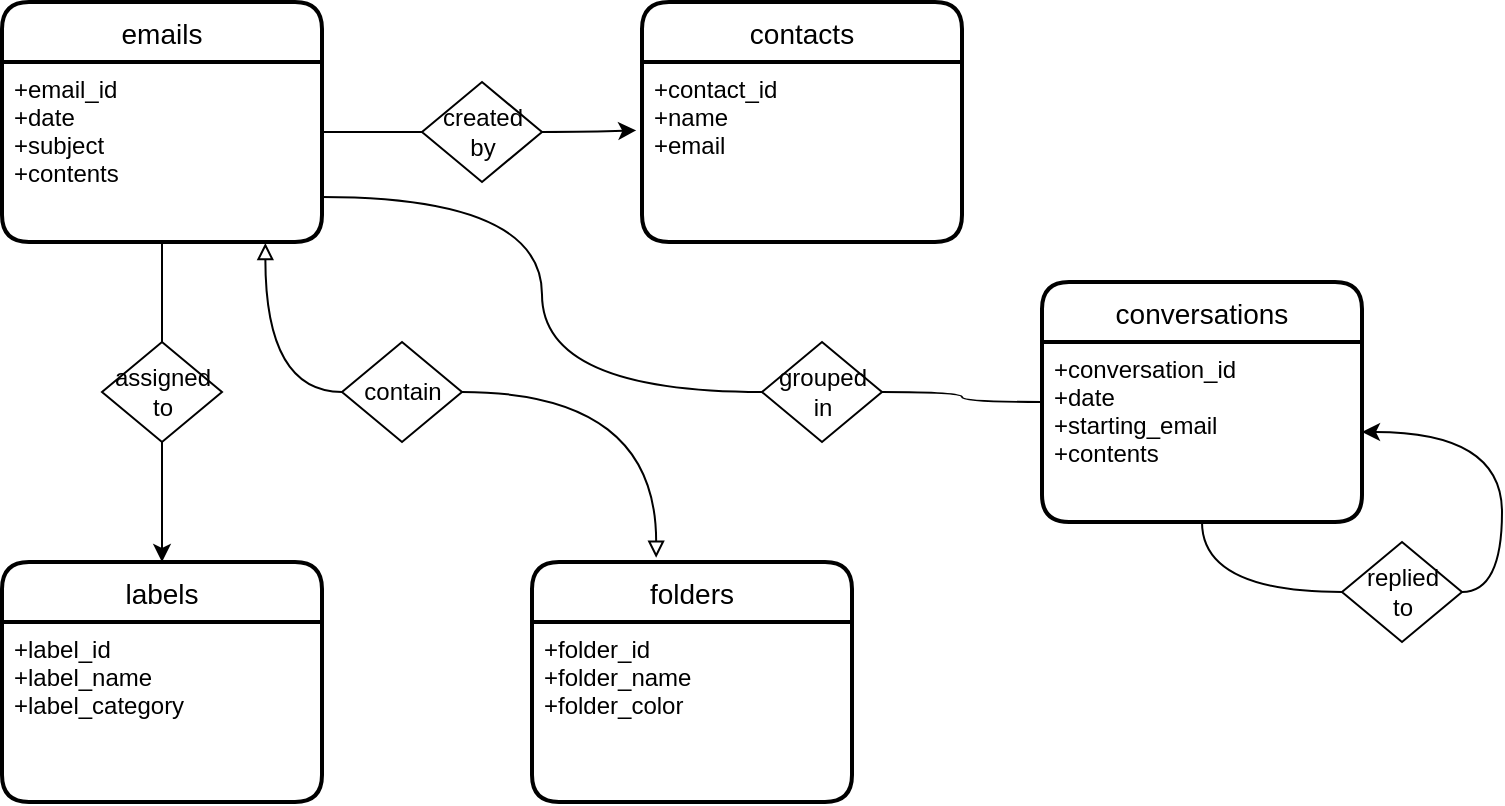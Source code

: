 <mxfile version="16.6.2" type="github">
  <diagram id="S5U35zioawIEqd8V08nD" name="Page-1">
    <mxGraphModel dx="1075" dy="954" grid="1" gridSize="10" guides="1" tooltips="1" connect="1" arrows="1" fold="1" page="1" pageScale="1" pageWidth="850" pageHeight="1100" math="0" shadow="0">
      <root>
        <mxCell id="0" />
        <mxCell id="1" parent="0" />
        <mxCell id="wlDCUmGC1mf5rQUe6NT3-1" value="emails" style="swimlane;childLayout=stackLayout;horizontal=1;startSize=30;horizontalStack=0;rounded=1;fontSize=14;fontStyle=0;strokeWidth=2;resizeParent=0;resizeLast=1;shadow=0;dashed=0;align=center;" vertex="1" parent="1">
          <mxGeometry x="80" y="80" width="160" height="120" as="geometry" />
        </mxCell>
        <mxCell id="wlDCUmGC1mf5rQUe6NT3-2" value="+email_id&#xa;+date&#xa;+subject&#xa;+contents&#xa;" style="align=left;strokeColor=none;fillColor=none;spacingLeft=4;fontSize=12;verticalAlign=top;resizable=0;rotatable=0;part=1;" vertex="1" parent="wlDCUmGC1mf5rQUe6NT3-1">
          <mxGeometry y="30" width="160" height="90" as="geometry" />
        </mxCell>
        <mxCell id="wlDCUmGC1mf5rQUe6NT3-3" value="contacts" style="swimlane;childLayout=stackLayout;horizontal=1;startSize=30;horizontalStack=0;rounded=1;fontSize=14;fontStyle=0;strokeWidth=2;resizeParent=0;resizeLast=1;shadow=0;dashed=0;align=center;" vertex="1" parent="1">
          <mxGeometry x="400" y="80" width="160" height="120" as="geometry" />
        </mxCell>
        <mxCell id="wlDCUmGC1mf5rQUe6NT3-4" value="+contact_id&#xa;+name&#xa;+email&#xa;" style="align=left;strokeColor=none;fillColor=none;spacingLeft=4;fontSize=12;verticalAlign=top;resizable=0;rotatable=0;part=1;" vertex="1" parent="wlDCUmGC1mf5rQUe6NT3-3">
          <mxGeometry y="30" width="160" height="90" as="geometry" />
        </mxCell>
        <mxCell id="wlDCUmGC1mf5rQUe6NT3-5" value="folders" style="swimlane;childLayout=stackLayout;horizontal=1;startSize=30;horizontalStack=0;rounded=1;fontSize=14;fontStyle=0;strokeWidth=2;resizeParent=0;resizeLast=1;shadow=0;dashed=0;align=center;" vertex="1" parent="1">
          <mxGeometry x="345" y="360" width="160" height="120" as="geometry" />
        </mxCell>
        <mxCell id="wlDCUmGC1mf5rQUe6NT3-6" value="+folder_id&#xa;+folder_name&#xa;+folder_color " style="align=left;strokeColor=none;fillColor=none;spacingLeft=4;fontSize=12;verticalAlign=top;resizable=0;rotatable=0;part=1;" vertex="1" parent="wlDCUmGC1mf5rQUe6NT3-5">
          <mxGeometry y="30" width="160" height="90" as="geometry" />
        </mxCell>
        <mxCell id="wlDCUmGC1mf5rQUe6NT3-7" value="labels " style="swimlane;childLayout=stackLayout;horizontal=1;startSize=30;horizontalStack=0;rounded=1;fontSize=14;fontStyle=0;strokeWidth=2;resizeParent=0;resizeLast=1;shadow=0;dashed=0;align=center;" vertex="1" parent="1">
          <mxGeometry x="80" y="360" width="160" height="120" as="geometry" />
        </mxCell>
        <mxCell id="wlDCUmGC1mf5rQUe6NT3-8" value="+label_id&#xa;+label_name&#xa;+label_category " style="align=left;strokeColor=none;fillColor=none;spacingLeft=4;fontSize=12;verticalAlign=top;resizable=0;rotatable=0;part=1;" vertex="1" parent="wlDCUmGC1mf5rQUe6NT3-7">
          <mxGeometry y="30" width="160" height="90" as="geometry" />
        </mxCell>
        <mxCell id="wlDCUmGC1mf5rQUe6NT3-10" value="" style="edgeStyle=orthogonalEdgeStyle;rounded=0;orthogonalLoop=1;jettySize=auto;html=1;curved=1;endArrow=none;endFill=0;" edge="1" parent="1" source="wlDCUmGC1mf5rQUe6NT3-9" target="wlDCUmGC1mf5rQUe6NT3-2">
          <mxGeometry relative="1" as="geometry" />
        </mxCell>
        <mxCell id="wlDCUmGC1mf5rQUe6NT3-11" value="" style="edgeStyle=orthogonalEdgeStyle;rounded=0;orthogonalLoop=1;jettySize=auto;html=1;entryX=0.5;entryY=0;entryDx=0;entryDy=0;curved=1;" edge="1" parent="1" source="wlDCUmGC1mf5rQUe6NT3-9" target="wlDCUmGC1mf5rQUe6NT3-7">
          <mxGeometry relative="1" as="geometry" />
        </mxCell>
        <mxCell id="wlDCUmGC1mf5rQUe6NT3-9" value="&lt;div&gt;assigned &lt;br&gt;&lt;/div&gt;&lt;div&gt;to&lt;/div&gt;" style="shape=rhombus;html=1;dashed=0;whitespace=wrap;perimeter=rhombusPerimeter;" vertex="1" parent="1">
          <mxGeometry x="130" y="250" width="60" height="50" as="geometry" />
        </mxCell>
        <mxCell id="wlDCUmGC1mf5rQUe6NT3-20" value="" style="edgeStyle=orthogonalEdgeStyle;rounded=0;orthogonalLoop=1;jettySize=auto;html=1;entryX=0.823;entryY=1.006;entryDx=0;entryDy=0;entryPerimeter=0;curved=1;endArrow=block;endFill=0;" edge="1" parent="1" source="wlDCUmGC1mf5rQUe6NT3-12" target="wlDCUmGC1mf5rQUe6NT3-2">
          <mxGeometry relative="1" as="geometry" />
        </mxCell>
        <mxCell id="wlDCUmGC1mf5rQUe6NT3-21" style="edgeStyle=orthogonalEdgeStyle;rounded=0;orthogonalLoop=1;jettySize=auto;html=1;entryX=0.388;entryY=-0.018;entryDx=0;entryDy=0;entryPerimeter=0;curved=1;endArrow=block;endFill=0;" edge="1" parent="1" source="wlDCUmGC1mf5rQUe6NT3-12" target="wlDCUmGC1mf5rQUe6NT3-5">
          <mxGeometry relative="1" as="geometry" />
        </mxCell>
        <mxCell id="wlDCUmGC1mf5rQUe6NT3-12" value="contain" style="shape=rhombus;html=1;dashed=0;whitespace=wrap;perimeter=rhombusPerimeter;" vertex="1" parent="1">
          <mxGeometry x="250" y="250" width="60" height="50" as="geometry" />
        </mxCell>
        <mxCell id="wlDCUmGC1mf5rQUe6NT3-18" value="" style="edgeStyle=orthogonalEdgeStyle;rounded=0;orthogonalLoop=1;jettySize=auto;html=1;entryX=-0.018;entryY=0.38;entryDx=0;entryDy=0;entryPerimeter=0;curved=1;" edge="1" parent="1" source="wlDCUmGC1mf5rQUe6NT3-13" target="wlDCUmGC1mf5rQUe6NT3-4">
          <mxGeometry relative="1" as="geometry" />
        </mxCell>
        <mxCell id="wlDCUmGC1mf5rQUe6NT3-19" value="" style="edgeStyle=orthogonalEdgeStyle;rounded=0;orthogonalLoop=1;jettySize=auto;html=1;curved=1;endArrow=none;endFill=0;" edge="1" parent="1" source="wlDCUmGC1mf5rQUe6NT3-13">
          <mxGeometry relative="1" as="geometry">
            <mxPoint x="240" y="145" as="targetPoint" />
          </mxGeometry>
        </mxCell>
        <mxCell id="wlDCUmGC1mf5rQUe6NT3-13" value="&lt;div&gt;created &lt;br&gt;&lt;/div&gt;&lt;div&gt;by&lt;/div&gt;" style="shape=rhombus;html=1;dashed=0;whitespace=wrap;perimeter=rhombusPerimeter;" vertex="1" parent="1">
          <mxGeometry x="290" y="120" width="60" height="50" as="geometry" />
        </mxCell>
        <mxCell id="wlDCUmGC1mf5rQUe6NT3-16" value="conversations" style="swimlane;childLayout=stackLayout;horizontal=1;startSize=30;horizontalStack=0;rounded=1;fontSize=14;fontStyle=0;strokeWidth=2;resizeParent=0;resizeLast=1;shadow=0;dashed=0;align=center;" vertex="1" parent="1">
          <mxGeometry x="600" y="220" width="160" height="120" as="geometry" />
        </mxCell>
        <mxCell id="wlDCUmGC1mf5rQUe6NT3-17" value="+conversation_id&#xa;+date&#xa;+starting_email&#xa;+contents" style="align=left;strokeColor=none;fillColor=none;spacingLeft=4;fontSize=12;verticalAlign=top;resizable=0;rotatable=0;part=1;" vertex="1" parent="wlDCUmGC1mf5rQUe6NT3-16">
          <mxGeometry y="30" width="160" height="90" as="geometry" />
        </mxCell>
        <mxCell id="wlDCUmGC1mf5rQUe6NT3-23" style="edgeStyle=orthogonalEdgeStyle;rounded=0;orthogonalLoop=1;jettySize=auto;html=1;curved=1;endArrow=none;endFill=0;" edge="1" parent="1" source="wlDCUmGC1mf5rQUe6NT3-22" target="wlDCUmGC1mf5rQUe6NT3-16">
          <mxGeometry relative="1" as="geometry" />
        </mxCell>
        <mxCell id="wlDCUmGC1mf5rQUe6NT3-24" style="edgeStyle=orthogonalEdgeStyle;rounded=0;orthogonalLoop=1;jettySize=auto;html=1;entryX=1;entryY=0.75;entryDx=0;entryDy=0;curved=1;endArrow=none;endFill=0;" edge="1" parent="1" source="wlDCUmGC1mf5rQUe6NT3-22" target="wlDCUmGC1mf5rQUe6NT3-2">
          <mxGeometry relative="1" as="geometry" />
        </mxCell>
        <mxCell id="wlDCUmGC1mf5rQUe6NT3-22" value="&lt;div&gt;grouped &lt;br&gt;&lt;/div&gt;&lt;div&gt;in&lt;/div&gt;" style="shape=rhombus;html=1;dashed=0;whitespace=wrap;perimeter=rhombusPerimeter;" vertex="1" parent="1">
          <mxGeometry x="460" y="250" width="60" height="50" as="geometry" />
        </mxCell>
        <mxCell id="wlDCUmGC1mf5rQUe6NT3-26" value="" style="edgeStyle=orthogonalEdgeStyle;curved=1;rounded=0;orthogonalLoop=1;jettySize=auto;html=1;exitX=0;exitY=0.5;exitDx=0;exitDy=0;endArrow=none;endFill=0;" edge="1" parent="1" source="wlDCUmGC1mf5rQUe6NT3-25" target="wlDCUmGC1mf5rQUe6NT3-17">
          <mxGeometry relative="1" as="geometry" />
        </mxCell>
        <mxCell id="wlDCUmGC1mf5rQUe6NT3-27" style="edgeStyle=orthogonalEdgeStyle;curved=1;rounded=0;orthogonalLoop=1;jettySize=auto;html=1;entryX=1;entryY=0.5;entryDx=0;entryDy=0;exitX=1;exitY=0.5;exitDx=0;exitDy=0;" edge="1" parent="1" source="wlDCUmGC1mf5rQUe6NT3-25" target="wlDCUmGC1mf5rQUe6NT3-17">
          <mxGeometry relative="1" as="geometry" />
        </mxCell>
        <mxCell id="wlDCUmGC1mf5rQUe6NT3-25" value="&lt;div&gt;replied &lt;br&gt;&lt;/div&gt;&lt;div&gt;to&lt;br&gt;&lt;/div&gt;" style="shape=rhombus;html=1;dashed=0;whitespace=wrap;perimeter=rhombusPerimeter;" vertex="1" parent="1">
          <mxGeometry x="750" y="350" width="60" height="50" as="geometry" />
        </mxCell>
      </root>
    </mxGraphModel>
  </diagram>
</mxfile>
